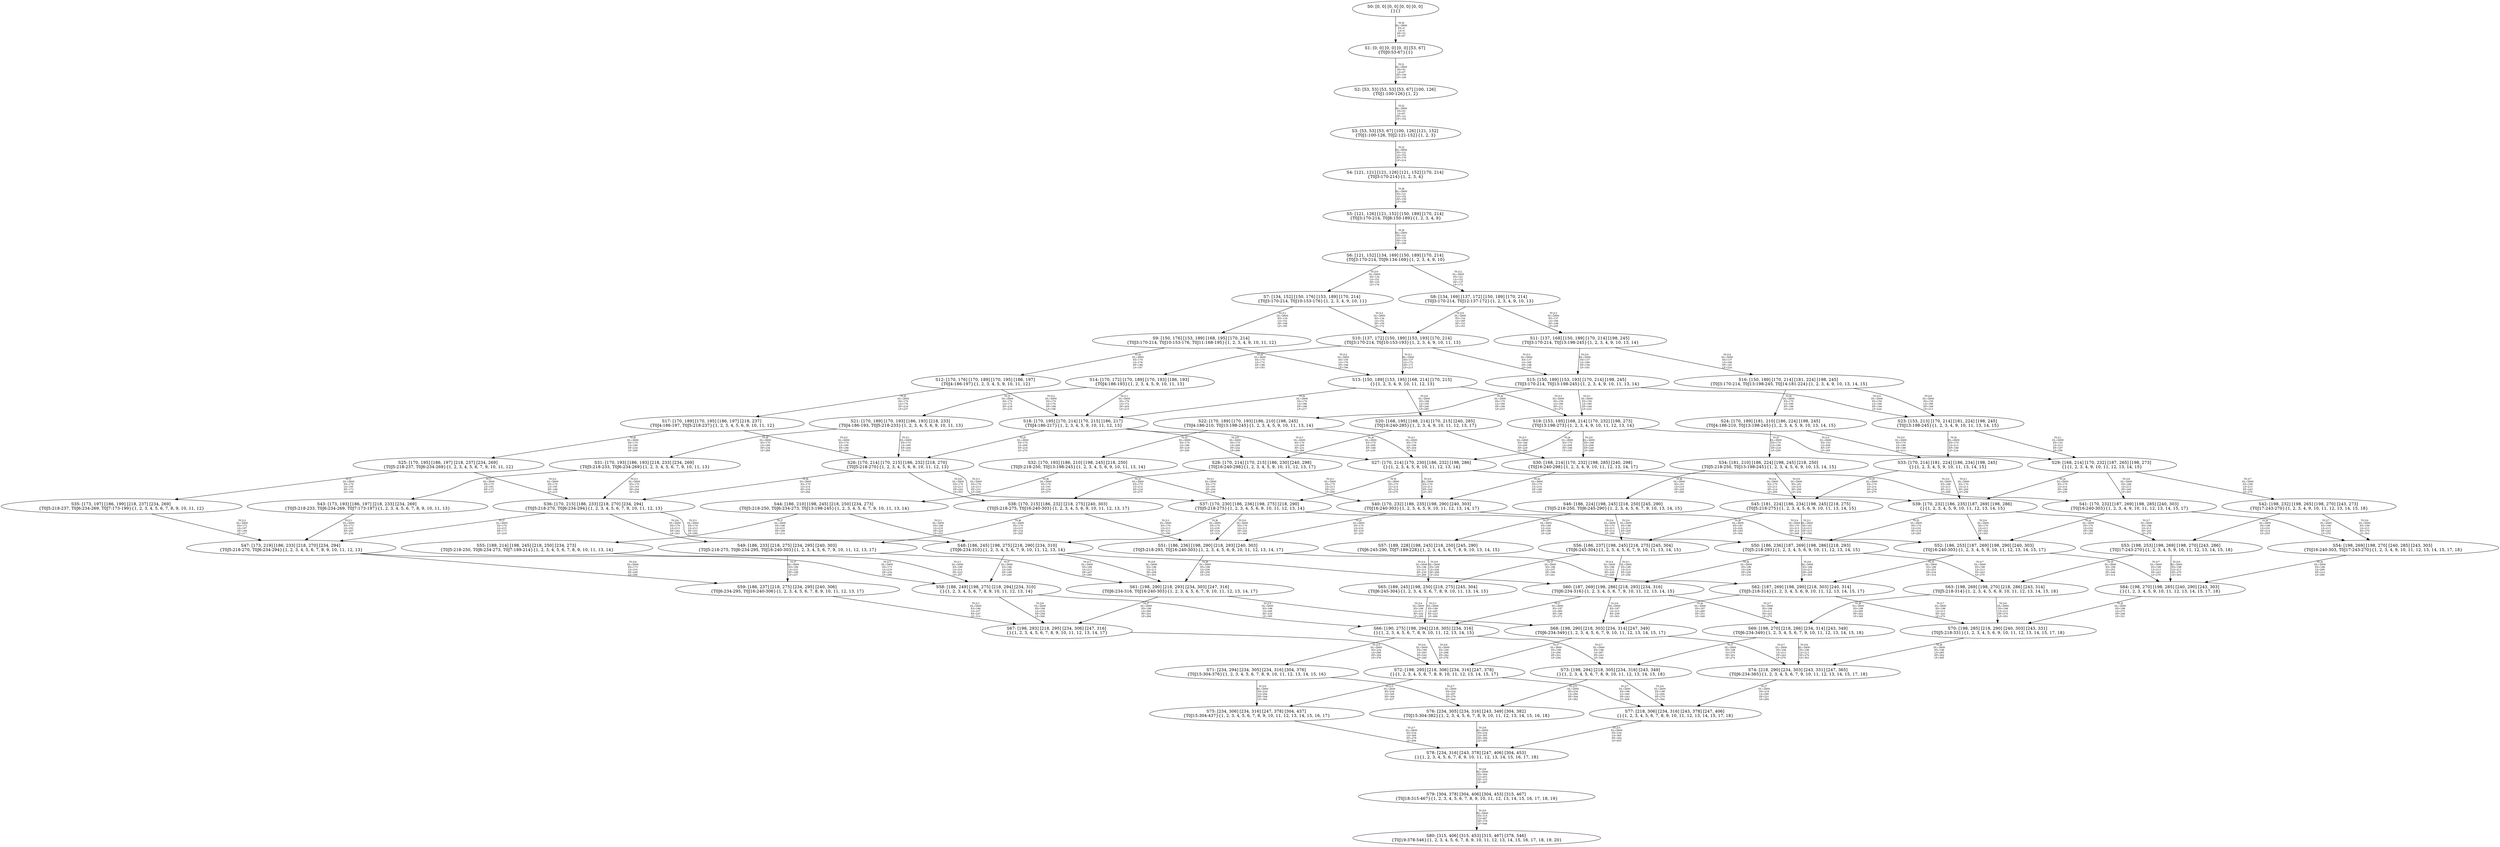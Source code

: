 digraph {
	S0[label="S0: [0, 0] [0, 0] [0, 0] [0, 0] \n{}{}"];
	S1[label="S1: [0, 0] [0, 0] [0, 0] [53, 67] \n{T0J0:53-67}{1}"];
	S2[label="S2: [53, 53] [53, 53] [53, 67] [100, 126] \n{T0J1:100-126}{1, 2}"];
	S3[label="S3: [53, 53] [53, 67] [100, 126] [121, 152] \n{T0J1:100-126, T0J2:121-152}{1, 2, 3}"];
	S4[label="S4: [121, 121] [121, 126] [121, 152] [170, 214] \n{T0J3:170-214}{1, 2, 3, 4}"];
	S5[label="S5: [121, 126] [121, 152] [150, 189] [170, 214] \n{T0J3:170-214, T0J8:150-189}{1, 2, 3, 4, 9}"];
	S6[label="S6: [121, 152] [134, 169] [150, 189] [170, 214] \n{T0J3:170-214, T0J9:134-169}{1, 2, 3, 4, 9, 10}"];
	S7[label="S7: [134, 152] [150, 176] [153, 189] [170, 214] \n{T0J3:170-214, T0J10:153-176}{1, 2, 3, 4, 9, 10, 11}"];
	S8[label="S8: [134, 169] [137, 172] [150, 189] [170, 214] \n{T0J3:170-214, T0J12:137-172}{1, 2, 3, 4, 9, 10, 13}"];
	S9[label="S9: [150, 176] [153, 189] [168, 195] [170, 214] \n{T0J3:170-214, T0J10:153-176, T0J11:168-195}{1, 2, 3, 4, 9, 10, 11, 12}"];
	S10[label="S10: [137, 172] [150, 189] [153, 193] [170, 214] \n{T0J3:170-214, T0J10:153-193}{1, 2, 3, 4, 9, 10, 11, 13}"];
	S11[label="S11: [137, 168] [150, 189] [170, 214] [198, 245] \n{T0J3:170-214, T0J13:198-245}{1, 2, 3, 4, 9, 10, 13, 14}"];
	S12[label="S12: [170, 176] [170, 189] [170, 195] [186, 197] \n{T0J4:186-197}{1, 2, 3, 4, 5, 9, 10, 11, 12}"];
	S13[label="S13: [150, 189] [153, 195] [168, 214] [170, 215] \n{}{1, 2, 3, 4, 9, 10, 11, 12, 13}"];
	S14[label="S14: [170, 172] [170, 189] [170, 193] [186, 193] \n{T0J4:186-193}{1, 2, 3, 4, 5, 9, 10, 11, 13}"];
	S15[label="S15: [150, 189] [153, 193] [170, 214] [198, 245] \n{T0J3:170-214, T0J13:198-245}{1, 2, 3, 4, 9, 10, 11, 13, 14}"];
	S16[label="S16: [150, 189] [170, 214] [181, 224] [198, 245] \n{T0J3:170-214, T0J13:198-245, T0J14:181-224}{1, 2, 3, 4, 9, 10, 13, 14, 15}"];
	S17[label="S17: [170, 189] [170, 195] [186, 197] [218, 237] \n{T0J4:186-197, T0J5:218-237}{1, 2, 3, 4, 5, 6, 9, 10, 11, 12}"];
	S18[label="S18: [170, 195] [170, 214] [170, 215] [186, 217] \n{T0J4:186-217}{1, 2, 3, 4, 5, 9, 10, 11, 12, 13}"];
	S19[label="S19: [153, 195] [168, 214] [170, 232] [198, 273] \n{T0J13:198-273}{1, 2, 3, 4, 9, 10, 11, 12, 13, 14}"];
	S20[label="S20: [168, 195] [168, 214] [170, 215] [240, 285] \n{T0J16:240-285}{1, 2, 3, 4, 9, 10, 11, 12, 13, 17}"];
	S21[label="S21: [170, 189] [170, 193] [186, 193] [218, 233] \n{T0J4:186-193, T0J5:218-233}{1, 2, 3, 4, 5, 6, 9, 10, 11, 13}"];
	S22[label="S22: [170, 189] [170, 193] [186, 210] [198, 245] \n{T0J4:186-210, T0J13:198-245}{1, 2, 3, 4, 5, 9, 10, 11, 13, 14}"];
	S23[label="S23: [153, 213] [170, 214] [181, 224] [198, 245] \n{T0J13:198-245}{1, 2, 3, 4, 9, 10, 11, 13, 14, 15}"];
	S24[label="S24: [170, 189] [181, 210] [186, 224] [198, 245] \n{T0J4:186-210, T0J13:198-245}{1, 2, 3, 4, 5, 9, 10, 13, 14, 15}"];
	S25[label="S25: [170, 195] [186, 197] [218, 237] [234, 269] \n{T0J5:218-237, T0J6:234-269}{1, 2, 3, 4, 5, 6, 7, 9, 10, 11, 12}"];
	S26[label="S26: [170, 214] [170, 215] [186, 232] [218, 270] \n{T0J5:218-270}{1, 2, 3, 4, 5, 6, 9, 10, 11, 12, 13}"];
	S27[label="S27: [170, 214] [170, 230] [186, 232] [198, 286] \n{}{1, 2, 3, 4, 5, 9, 10, 11, 12, 13, 14}"];
	S28[label="S28: [170, 214] [170, 215] [186, 230] [240, 298] \n{T0J16:240-298}{1, 2, 3, 4, 5, 9, 10, 11, 12, 13, 17}"];
	S29[label="S29: [168, 214] [170, 232] [187, 265] [198, 273] \n{}{1, 2, 3, 4, 9, 10, 11, 12, 13, 14, 15}"];
	S30[label="S30: [168, 214] [170, 232] [198, 285] [240, 298] \n{T0J16:240-298}{1, 2, 3, 4, 9, 10, 11, 12, 13, 14, 17}"];
	S31[label="S31: [170, 193] [186, 193] [218, 233] [234, 269] \n{T0J5:218-233, T0J6:234-269}{1, 2, 3, 4, 5, 6, 7, 9, 10, 11, 13}"];
	S32[label="S32: [170, 193] [186, 210] [198, 245] [218, 250] \n{T0J5:218-250, T0J13:198-245}{1, 2, 3, 4, 5, 6, 9, 10, 11, 13, 14}"];
	S33[label="S33: [170, 214] [181, 224] [186, 234] [198, 245] \n{}{1, 2, 3, 4, 5, 9, 10, 11, 13, 14, 15}"];
	S34[label="S34: [181, 210] [186, 224] [198, 245] [218, 250] \n{T0J5:218-250, T0J13:198-245}{1, 2, 3, 4, 5, 6, 9, 10, 13, 14, 15}"];
	S35[label="S35: [173, 197] [186, 199] [218, 237] [234, 269] \n{T0J5:218-237, T0J6:234-269, T0J7:173-199}{1, 2, 3, 4, 5, 6, 7, 8, 9, 10, 11, 12}"];
	S36[label="S36: [170, 215] [186, 233] [218, 270] [234, 294] \n{T0J5:218-270, T0J6:234-294}{1, 2, 3, 4, 5, 6, 7, 9, 10, 11, 12, 13}"];
	S37[label="S37: [170, 230] [186, 236] [198, 275] [218, 290] \n{T0J5:218-275}{1, 2, 3, 4, 5, 6, 9, 10, 11, 12, 13, 14}"];
	S38[label="S38: [170, 215] [186, 232] [218, 275] [240, 303] \n{T0J5:218-275, T0J16:240-303}{1, 2, 3, 4, 5, 6, 9, 10, 11, 12, 13, 17}"];
	S39[label="S39: [170, 232] [186, 235] [187, 269] [198, 286] \n{}{1, 2, 3, 4, 5, 9, 10, 11, 12, 13, 14, 15}"];
	S40[label="S40: [170, 232] [186, 235] [198, 290] [240, 303] \n{T0J16:240-303}{1, 2, 3, 4, 5, 9, 10, 11, 12, 13, 14, 17}"];
	S41[label="S41: [170, 232] [187, 269] [198, 285] [240, 303] \n{T0J16:240-303}{1, 2, 3, 4, 9, 10, 11, 12, 13, 14, 15, 17}"];
	S42[label="S42: [198, 232] [198, 265] [198, 270] [243, 273] \n{T0J17:243-270}{1, 2, 3, 4, 9, 10, 11, 12, 13, 14, 15, 18}"];
	S43[label="S43: [173, 193] [186, 197] [218, 233] [234, 269] \n{T0J5:218-233, T0J6:234-269, T0J7:173-197}{1, 2, 3, 4, 5, 6, 7, 8, 9, 10, 11, 13}"];
	S44[label="S44: [186, 210] [198, 245] [218, 250] [234, 273] \n{T0J5:218-250, T0J6:234-273, T0J13:198-245}{1, 2, 3, 4, 5, 6, 7, 9, 10, 11, 13, 14}"];
	S45[label="S45: [181, 224] [186, 234] [198, 245] [218, 275] \n{T0J5:218-275}{1, 2, 3, 4, 5, 6, 9, 10, 11, 13, 14, 15}"];
	S46[label="S46: [186, 224] [198, 245] [218, 250] [245, 290] \n{T0J5:218-250, T0J6:245-290}{1, 2, 3, 4, 5, 6, 7, 9, 10, 13, 14, 15}"];
	S47[label="S47: [173, 219] [186, 233] [218, 270] [234, 294] \n{T0J5:218-270, T0J6:234-294}{1, 2, 3, 4, 5, 6, 7, 8, 9, 10, 11, 12, 13}"];
	S48[label="S48: [186, 245] [198, 275] [218, 290] [234, 310] \n{T0J6:234-310}{1, 2, 3, 4, 5, 6, 7, 9, 10, 11, 12, 13, 14}"];
	S49[label="S49: [186, 233] [218, 275] [234, 295] [240, 303] \n{T0J5:218-275, T0J6:234-295, T0J16:240-303}{1, 2, 3, 4, 5, 6, 7, 9, 10, 11, 12, 13, 17}"];
	S50[label="S50: [186, 236] [187, 269] [198, 286] [218, 293] \n{T0J5:218-293}{1, 2, 3, 4, 5, 6, 9, 10, 11, 12, 13, 14, 15}"];
	S51[label="S51: [186, 236] [198, 290] [218, 293] [240, 303] \n{T0J5:218-293, T0J16:240-303}{1, 2, 3, 4, 5, 6, 9, 10, 11, 12, 13, 14, 17}"];
	S52[label="S52: [186, 253] [187, 269] [198, 290] [240, 303] \n{T0J16:240-303}{1, 2, 3, 4, 5, 9, 10, 11, 12, 13, 14, 15, 17}"];
	S53[label="S53: [198, 253] [198, 269] [198, 270] [243, 286] \n{T0J17:243-270}{1, 2, 3, 4, 5, 9, 10, 11, 12, 13, 14, 15, 18}"];
	S54[label="S54: [198, 269] [198, 270] [240, 285] [243, 303] \n{T0J16:240-303, T0J17:243-270}{1, 2, 3, 4, 9, 10, 11, 12, 13, 14, 15, 17, 18}"];
	S55[label="S55: [189, 214] [198, 245] [218, 250] [234, 273] \n{T0J5:218-250, T0J6:234-273, T0J7:189-214}{1, 2, 3, 4, 5, 6, 7, 8, 9, 10, 11, 13, 14}"];
	S56[label="S56: [186, 237] [198, 245] [218, 275] [245, 304] \n{T0J6:245-304}{1, 2, 3, 4, 5, 6, 7, 9, 10, 11, 13, 14, 15}"];
	S57[label="S57: [189, 228] [198, 245] [218, 250] [245, 290] \n{T0J6:245-290, T0J7:189-228}{1, 2, 3, 4, 5, 6, 7, 8, 9, 10, 13, 14, 15}"];
	S58[label="S58: [186, 249] [198, 275] [218, 294] [234, 310] \n{}{1, 2, 3, 4, 5, 6, 7, 8, 9, 10, 11, 12, 13, 14}"];
	S59[label="S59: [186, 237] [218, 275] [234, 295] [240, 306] \n{T0J6:234-295, T0J16:240-306}{1, 2, 3, 4, 5, 6, 7, 8, 9, 10, 11, 12, 13, 17}"];
	S60[label="S60: [187, 269] [198, 286] [218, 293] [234, 316] \n{T0J6:234-316}{1, 2, 3, 4, 5, 6, 7, 9, 10, 11, 12, 13, 14, 15}"];
	S61[label="S61: [198, 290] [218, 293] [234, 303] [247, 316] \n{T0J6:234-316, T0J16:240-303}{1, 2, 3, 4, 5, 6, 7, 9, 10, 11, 12, 13, 14, 17}"];
	S62[label="S62: [187, 269] [198, 290] [218, 303] [240, 314] \n{T0J5:218-314}{1, 2, 3, 4, 5, 6, 9, 10, 11, 12, 13, 14, 15, 17}"];
	S63[label="S63: [198, 269] [198, 270] [218, 286] [243, 314] \n{T0J5:218-314}{1, 2, 3, 4, 5, 6, 9, 10, 11, 12, 13, 14, 15, 18}"];
	S64[label="S64: [198, 270] [198, 285] [240, 290] [243, 303] \n{}{1, 2, 3, 4, 5, 9, 10, 11, 12, 13, 14, 15, 17, 18}"];
	S65[label="S65: [189, 245] [198, 250] [218, 275] [245, 304] \n{T0J6:245-304}{1, 2, 3, 4, 5, 6, 7, 8, 9, 10, 11, 13, 14, 15}"];
	S66[label="S66: [190, 275] [198, 294] [218, 305] [234, 316] \n{}{1, 2, 3, 4, 5, 6, 7, 8, 9, 10, 11, 12, 13, 14, 15}"];
	S67[label="S67: [198, 293] [218, 295] [234, 306] [247, 316] \n{}{1, 2, 3, 4, 5, 6, 7, 8, 9, 10, 11, 12, 13, 14, 17}"];
	S68[label="S68: [198, 290] [218, 303] [234, 314] [247, 349] \n{T0J6:234-349}{1, 2, 3, 4, 5, 6, 7, 9, 10, 11, 12, 13, 14, 15, 17}"];
	S69[label="S69: [198, 270] [218, 286] [234, 314] [243, 349] \n{T0J6:234-349}{1, 2, 3, 4, 5, 6, 7, 9, 10, 11, 12, 13, 14, 15, 18}"];
	S70[label="S70: [198, 285] [218, 290] [240, 303] [243, 331] \n{T0J5:218-331}{1, 2, 3, 4, 5, 6, 9, 10, 11, 12, 13, 14, 15, 17, 18}"];
	S71[label="S71: [234, 294] [234, 305] [234, 316] [304, 376] \n{T0J15:304-376}{1, 2, 3, 4, 5, 6, 7, 8, 9, 10, 11, 12, 13, 14, 15, 16}"];
	S72[label="S72: [198, 295] [218, 306] [234, 316] [247, 378] \n{}{1, 2, 3, 4, 5, 6, 7, 8, 9, 10, 11, 12, 13, 14, 15, 17}"];
	S73[label="S73: [198, 294] [218, 305] [234, 316] [243, 349] \n{}{1, 2, 3, 4, 5, 6, 7, 8, 9, 10, 11, 12, 13, 14, 15, 18}"];
	S74[label="S74: [218, 290] [234, 303] [243, 331] [247, 365] \n{T0J6:234-365}{1, 2, 3, 4, 5, 6, 7, 9, 10, 11, 12, 13, 14, 15, 17, 18}"];
	S75[label="S75: [234, 306] [234, 316] [247, 378] [304, 437] \n{T0J15:304-437}{1, 2, 3, 4, 5, 6, 7, 8, 9, 10, 11, 12, 13, 14, 15, 16, 17}"];
	S76[label="S76: [234, 305] [234, 316] [243, 349] [304, 382] \n{T0J15:304-382}{1, 2, 3, 4, 5, 6, 7, 8, 9, 10, 11, 12, 13, 14, 15, 16, 18}"];
	S77[label="S77: [218, 306] [234, 316] [243, 378] [247, 406] \n{}{1, 2, 3, 4, 5, 6, 7, 8, 9, 10, 11, 12, 13, 14, 15, 17, 18}"];
	S78[label="S78: [234, 316] [243, 378] [247, 406] [304, 453] \n{}{1, 2, 3, 4, 5, 6, 7, 8, 9, 10, 11, 12, 13, 14, 15, 16, 17, 18}"];
	S79[label="S79: [304, 378] [304, 406] [304, 453] [315, 467] \n{T0J18:315-467}{1, 2, 3, 4, 5, 6, 7, 8, 9, 10, 11, 12, 13, 14, 15, 16, 17, 18, 19}"];
	S80[label="S80: [315, 406] [315, 453] [315, 467] [378, 546] \n{T0J19:378-546}{1, 2, 3, 4, 5, 6, 7, 8, 9, 10, 11, 12, 13, 14, 15, 16, 17, 18, 19, 20}"];
	S0 -> S1[label="T0 J0\nDL=2600\nES=0\nLS=0\nEF=53\nLF=67",fontsize=8];
	S1 -> S2[label="T0 J1\nDL=2600\nES=53\nLS=67\nEF=100\nLF=126",fontsize=8];
	S2 -> S3[label="T0 J2\nDL=2600\nES=53\nLS=67\nEF=121\nLF=152",fontsize=8];
	S3 -> S4[label="T0 J3\nDL=2600\nES=121\nLS=152\nEF=170\nLF=214",fontsize=8];
	S4 -> S5[label="T0 J8\nDL=2600\nES=121\nLS=152\nEF=150\nLF=189",fontsize=8];
	S5 -> S6[label="T0 J9\nDL=2600\nES=121\nLS=152\nEF=134\nLF=169",fontsize=8];
	S6 -> S7[label="T0 J10\nDL=2600\nES=134\nLS=152\nEF=153\nLF=176",fontsize=8];
	S6 -> S8[label="T0 J12\nDL=2600\nES=121\nLS=152\nEF=137\nLF=172",fontsize=8];
	S7 -> S9[label="T0 J11\nDL=2600\nES=134\nLS=152\nEF=168\nLF=195",fontsize=8];
	S7 -> S10[label="T0 J12\nDL=2600\nES=134\nLS=152\nEF=150\nLF=172",fontsize=8];
	S8 -> S10[label="T0 J10\nDL=2600\nES=134\nLS=169\nEF=153\nLF=193",fontsize=8];
	S8 -> S11[label="T0 J13\nDL=2600\nES=137\nLS=168\nEF=198\nLF=245",fontsize=8];
	S9 -> S12[label="T0 J4\nDL=2600\nES=170\nLS=176\nEF=186\nLF=197",fontsize=8];
	S9 -> S13[label="T0 J12\nDL=2600\nES=150\nLS=176\nEF=166\nLF=196",fontsize=8];
	S10 -> S14[label="T0 J4\nDL=2600\nES=170\nLS=172\nEF=186\nLF=193",fontsize=8];
	S10 -> S13[label="T0 J11\nDL=2600\nES=137\nLS=172\nEF=171\nLF=215",fontsize=8];
	S10 -> S15[label="T0 J13\nDL=2600\nES=137\nLS=168\nEF=198\nLF=245",fontsize=8];
	S11 -> S15[label="T0 J10\nDL=2600\nES=137\nLS=169\nEF=156\nLF=193",fontsize=8];
	S11 -> S16[label="T0 J14\nDL=2600\nES=137\nLS=168\nEF=181\nLF=224",fontsize=8];
	S12 -> S17[label="T0 J5\nDL=2600\nES=170\nLS=176\nEF=218\nLF=237",fontsize=8];
	S12 -> S18[label="T0 J12\nDL=2600\nES=170\nLS=176\nEF=186\nLF=196",fontsize=8];
	S13 -> S18[label="T0 J4\nDL=2600\nES=170\nLS=196\nEF=186\nLF=217",fontsize=8];
	S13 -> S19[label="T0 J13\nDL=2600\nES=150\nLS=196\nEF=211\nLF=273",fontsize=8];
	S13 -> S20[label="T0 J16\nDL=2600\nES=168\nLS=195\nEF=240\nLF=285",fontsize=8];
	S14 -> S21[label="T0 J5\nDL=2600\nES=170\nLS=172\nEF=218\nLF=233",fontsize=8];
	S14 -> S18[label="T0 J11\nDL=2600\nES=170\nLS=172\nEF=204\nLF=215",fontsize=8];
	S15 -> S22[label="T0 J4\nDL=2600\nES=170\nLS=189\nEF=186\nLF=210",fontsize=8];
	S15 -> S19[label="T0 J11\nDL=2600\nES=150\nLS=189\nEF=184\nLF=232",fontsize=8];
	S15 -> S23[label="T0 J14\nDL=2600\nES=150\nLS=168\nEF=194\nLF=224",fontsize=8];
	S16 -> S24[label="T0 J4\nDL=2600\nES=170\nLS=189\nEF=186\nLF=210",fontsize=8];
	S16 -> S23[label="T0 J10\nDL=2600\nES=150\nLS=189\nEF=169\nLF=213",fontsize=8];
	S17 -> S25[label="T0 J6\nDL=2600\nES=170\nLS=189\nEF=234\nLF=269",fontsize=8];
	S17 -> S26[label="T0 J12\nDL=2600\nES=170\nLS=189\nEF=186\nLF=209",fontsize=8];
	S18 -> S26[label="T0 J5\nDL=2600\nES=170\nLS=209\nEF=218\nLF=270",fontsize=8];
	S18 -> S27[label="T0 J13\nDL=2600\nES=170\nLS=209\nEF=231\nLF=286",fontsize=8];
	S18 -> S28[label="T0 J16\nDL=2600\nES=170\nLS=208\nEF=242\nLF=298",fontsize=8];
	S19 -> S27[label="T0 J4\nDL=2600\nES=170\nLS=209\nEF=186\nLF=230",fontsize=8];
	S19 -> S29[label="T0 J14\nDL=2600\nES=153\nLS=209\nEF=197\nLF=265",fontsize=8];
	S19 -> S30[label="T0 J16\nDL=2600\nES=168\nLS=208\nEF=240\nLF=298",fontsize=8];
	S20 -> S28[label="T0 J4\nDL=2600\nES=170\nLS=209\nEF=186\nLF=230",fontsize=8];
	S20 -> S30[label="T0 J13\nDL=2600\nES=168\nLS=209\nEF=229\nLF=286",fontsize=8];
	S21 -> S31[label="T0 J6\nDL=2600\nES=170\nLS=189\nEF=234\nLF=269",fontsize=8];
	S21 -> S26[label="T0 J11\nDL=2600\nES=170\nLS=189\nEF=204\nLF=232",fontsize=8];
	S22 -> S32[label="T0 J5\nDL=2600\nES=170\nLS=189\nEF=218\nLF=250",fontsize=8];
	S22 -> S27[label="T0 J11\nDL=2600\nES=170\nLS=189\nEF=204\nLF=232",fontsize=8];
	S23 -> S33[label="T0 J4\nDL=2600\nES=170\nLS=213\nEF=186\nLF=234",fontsize=8];
	S23 -> S29[label="T0 J11\nDL=2600\nES=153\nLS=213\nEF=187\nLF=256",fontsize=8];
	S24 -> S34[label="T0 J5\nDL=2600\nES=170\nLS=189\nEF=218\nLF=250",fontsize=8];
	S24 -> S33[label="T0 J10\nDL=2600\nES=170\nLS=189\nEF=189\nLF=213",fontsize=8];
	S25 -> S35[label="T0 J7\nDL=2600\nES=170\nLS=195\nEF=173\nLF=199",fontsize=8];
	S25 -> S36[label="T0 J12\nDL=2600\nES=170\nLS=195\nEF=186\nLF=215",fontsize=8];
	S26 -> S36[label="T0 J6\nDL=2600\nES=170\nLS=214\nEF=234\nLF=294",fontsize=8];
	S26 -> S37[label="T0 J13\nDL=2600\nES=170\nLS=213\nEF=231\nLF=290",fontsize=8];
	S26 -> S38[label="T0 J16\nDL=2600\nES=170\nLS=213\nEF=242\nLF=303",fontsize=8];
	S27 -> S37[label="T0 J5\nDL=2600\nES=170\nLS=214\nEF=218\nLF=275",fontsize=8];
	S27 -> S39[label="T0 J14\nDL=2600\nES=170\nLS=213\nEF=214\nLF=269",fontsize=8];
	S27 -> S40[label="T0 J16\nDL=2600\nES=170\nLS=213\nEF=242\nLF=303",fontsize=8];
	S28 -> S38[label="T0 J5\nDL=2600\nES=170\nLS=214\nEF=218\nLF=275",fontsize=8];
	S28 -> S40[label="T0 J13\nDL=2600\nES=170\nLS=213\nEF=231\nLF=290",fontsize=8];
	S29 -> S39[label="T0 J4\nDL=2600\nES=170\nLS=214\nEF=186\nLF=235",fontsize=8];
	S29 -> S41[label="T0 J16\nDL=2600\nES=168\nLS=213\nEF=240\nLF=303",fontsize=8];
	S29 -> S42[label="T0 J17\nDL=2600\nES=198\nLS=213\nEF=243\nLF=270",fontsize=8];
	S30 -> S40[label="T0 J4\nDL=2600\nES=170\nLS=214\nEF=186\nLF=235",fontsize=8];
	S30 -> S41[label="T0 J14\nDL=2600\nES=168\nLS=213\nEF=212\nLF=269",fontsize=8];
	S31 -> S43[label="T0 J7\nDL=2600\nES=170\nLS=193\nEF=173\nLF=197",fontsize=8];
	S31 -> S36[label="T0 J11\nDL=2600\nES=170\nLS=193\nEF=204\nLF=236",fontsize=8];
	S32 -> S44[label="T0 J6\nDL=2600\nES=170\nLS=193\nEF=234\nLF=273",fontsize=8];
	S32 -> S37[label="T0 J11\nDL=2600\nES=170\nLS=193\nEF=204\nLF=236",fontsize=8];
	S33 -> S45[label="T0 J5\nDL=2600\nES=170\nLS=214\nEF=218\nLF=275",fontsize=8];
	S33 -> S39[label="T0 J11\nDL=2600\nES=170\nLS=213\nEF=204\nLF=256",fontsize=8];
	S34 -> S46[label="T0 J6\nDL=2600\nES=181\nLS=210\nEF=245\nLF=290",fontsize=8];
	S34 -> S45[label="T0 J10\nDL=2600\nES=181\nLS=210\nEF=200\nLF=234",fontsize=8];
	S35 -> S47[label="T0 J12\nDL=2600\nES=173\nLS=197\nEF=189\nLF=217",fontsize=8];
	S36 -> S47[label="T0 J7\nDL=2600\nES=170\nLS=215\nEF=173\nLF=219",fontsize=8];
	S36 -> S48[label="T0 J13\nDL=2600\nES=170\nLS=213\nEF=231\nLF=290",fontsize=8];
	S36 -> S49[label="T0 J16\nDL=2600\nES=170\nLS=213\nEF=242\nLF=303",fontsize=8];
	S37 -> S48[label="T0 J6\nDL=2600\nES=170\nLS=230\nEF=234\nLF=310",fontsize=8];
	S37 -> S50[label="T0 J14\nDL=2600\nES=170\nLS=213\nEF=214\nLF=269",fontsize=8];
	S37 -> S51[label="T0 J16\nDL=2600\nES=170\nLS=213\nEF=242\nLF=303",fontsize=8];
	S38 -> S49[label="T0 J6\nDL=2600\nES=170\nLS=215\nEF=234\nLF=295",fontsize=8];
	S38 -> S51[label="T0 J13\nDL=2600\nES=170\nLS=213\nEF=231\nLF=290",fontsize=8];
	S39 -> S50[label="T0 J5\nDL=2600\nES=170\nLS=232\nEF=218\nLF=293",fontsize=8];
	S39 -> S52[label="T0 J16\nDL=2600\nES=170\nLS=213\nEF=242\nLF=303",fontsize=8];
	S39 -> S53[label="T0 J17\nDL=2600\nES=198\nLS=213\nEF=243\nLF=270",fontsize=8];
	S40 -> S51[label="T0 J5\nDL=2600\nES=170\nLS=232\nEF=218\nLF=293",fontsize=8];
	S40 -> S52[label="T0 J14\nDL=2600\nES=170\nLS=213\nEF=214\nLF=269",fontsize=8];
	S41 -> S52[label="T0 J4\nDL=2600\nES=170\nLS=232\nEF=186\nLF=253",fontsize=8];
	S41 -> S54[label="T0 J17\nDL=2600\nES=198\nLS=213\nEF=243\nLF=270",fontsize=8];
	S42 -> S53[label="T0 J4\nDL=2600\nES=198\nLS=232\nEF=214\nLF=253",fontsize=8];
	S42 -> S54[label="T0 J16\nDL=2600\nES=198\nLS=213\nEF=270\nLF=303",fontsize=8];
	S43 -> S47[label="T0 J11\nDL=2600\nES=173\nLS=193\nEF=207\nLF=236",fontsize=8];
	S44 -> S55[label="T0 J7\nDL=2600\nES=186\nLS=210\nEF=189\nLF=214",fontsize=8];
	S44 -> S48[label="T0 J11\nDL=2600\nES=186\nLS=210\nEF=220\nLF=253",fontsize=8];
	S45 -> S56[label="T0 J6\nDL=2600\nES=181\nLS=224\nEF=245\nLF=304",fontsize=8];
	S45 -> S50[label="T0 J11\nDL=2600\nES=181\nLS=213\nEF=215\nLF=256",fontsize=8];
	S46 -> S57[label="T0 J7\nDL=2600\nES=186\nLS=224\nEF=189\nLF=228",fontsize=8];
	S46 -> S56[label="T0 J10\nDL=2600\nES=186\nLS=213\nEF=205\nLF=237",fontsize=8];
	S47 -> S58[label="T0 J13\nDL=2600\nES=173\nLS=219\nEF=234\nLF=296",fontsize=8];
	S47 -> S59[label="T0 J16\nDL=2600\nES=173\nLS=216\nEF=245\nLF=306",fontsize=8];
	S48 -> S58[label="T0 J7\nDL=2600\nES=186\nLS=245\nEF=189\nLF=249",fontsize=8];
	S48 -> S60[label="T0 J14\nDL=2600\nES=186\nLS=213\nEF=230\nLF=269",fontsize=8];
	S48 -> S61[label="T0 J16\nDL=2600\nES=186\nLS=213\nEF=258\nLF=303",fontsize=8];
	S49 -> S59[label="T0 J7\nDL=2600\nES=186\nLS=233\nEF=189\nLF=237",fontsize=8];
	S49 -> S61[label="T0 J13\nDL=2600\nES=186\nLS=213\nEF=247\nLF=290",fontsize=8];
	S50 -> S60[label="T0 J6\nDL=2600\nES=186\nLS=236\nEF=250\nLF=316",fontsize=8];
	S50 -> S62[label="T0 J16\nDL=2600\nES=186\nLS=213\nEF=258\nLF=303",fontsize=8];
	S50 -> S63[label="T0 J17\nDL=2600\nES=198\nLS=213\nEF=243\nLF=270",fontsize=8];
	S51 -> S61[label="T0 J6\nDL=2600\nES=186\nLS=236\nEF=250\nLF=316",fontsize=8];
	S51 -> S62[label="T0 J14\nDL=2600\nES=186\nLS=213\nEF=230\nLF=269",fontsize=8];
	S52 -> S62[label="T0 J5\nDL=2600\nES=186\nLS=253\nEF=234\nLF=314",fontsize=8];
	S52 -> S64[label="T0 J17\nDL=2600\nES=198\nLS=213\nEF=243\nLF=270",fontsize=8];
	S53 -> S63[label="T0 J5\nDL=2600\nES=198\nLS=253\nEF=246\nLF=314",fontsize=8];
	S53 -> S64[label="T0 J16\nDL=2600\nES=198\nLS=213\nEF=270\nLF=303",fontsize=8];
	S54 -> S64[label="T0 J4\nDL=2600\nES=198\nLS=269\nEF=214\nLF=290",fontsize=8];
	S55 -> S58[label="T0 J11\nDL=2600\nES=189\nLS=214\nEF=223\nLF=257",fontsize=8];
	S56 -> S65[label="T0 J7\nDL=2600\nES=186\nLS=237\nEF=189\nLF=241",fontsize=8];
	S56 -> S60[label="T0 J11\nDL=2600\nES=186\nLS=213\nEF=220\nLF=256",fontsize=8];
	S57 -> S65[label="T0 J10\nDL=2600\nES=189\nLS=228\nEF=208\nLF=252",fontsize=8];
	S58 -> S66[label="T0 J14\nDL=2600\nES=186\nLS=249\nEF=230\nLF=305",fontsize=8];
	S58 -> S67[label="T0 J16\nDL=2600\nES=186\nLS=216\nEF=258\nLF=306",fontsize=8];
	S59 -> S67[label="T0 J13\nDL=2600\nES=186\nLS=237\nEF=247\nLF=314",fontsize=8];
	S60 -> S66[label="T0 J7\nDL=2600\nES=187\nLS=269\nEF=190\nLF=273",fontsize=8];
	S60 -> S68[label="T0 J16\nDL=2600\nES=187\nLS=213\nEF=259\nLF=303",fontsize=8];
	S60 -> S69[label="T0 J17\nDL=2600\nES=198\nLS=213\nEF=243\nLF=270",fontsize=8];
	S61 -> S67[label="T0 J7\nDL=2600\nES=198\nLS=290\nEF=201\nLF=294",fontsize=8];
	S61 -> S68[label="T0 J14\nDL=2600\nES=198\nLS=213\nEF=242\nLF=269",fontsize=8];
	S62 -> S68[label="T0 J6\nDL=2600\nES=187\nLS=269\nEF=251\nLF=349",fontsize=8];
	S62 -> S70[label="T0 J17\nDL=2600\nES=198\nLS=213\nEF=243\nLF=270",fontsize=8];
	S63 -> S69[label="T0 J6\nDL=2600\nES=198\nLS=269\nEF=262\nLF=349",fontsize=8];
	S63 -> S70[label="T0 J16\nDL=2600\nES=198\nLS=213\nEF=270\nLF=303",fontsize=8];
	S64 -> S70[label="T0 J5\nDL=2600\nES=198\nLS=270\nEF=246\nLF=331",fontsize=8];
	S65 -> S66[label="T0 J11\nDL=2600\nES=189\nLS=245\nEF=223\nLF=288",fontsize=8];
	S66 -> S71[label="T0 J15\nDL=2600\nES=234\nLS=288\nEF=304\nLF=376",fontsize=8];
	S66 -> S72[label="T0 J16\nDL=2600\nES=190\nLS=288\nEF=262\nLF=378",fontsize=8];
	S66 -> S73[label="T0 J17\nDL=2600\nES=198\nLS=287\nEF=243\nLF=344",fontsize=8];
	S67 -> S72[label="T0 J14\nDL=2600\nES=198\nLS=293\nEF=242\nLF=349",fontsize=8];
	S68 -> S72[label="T0 J7\nDL=2600\nES=198\nLS=290\nEF=201\nLF=294",fontsize=8];
	S68 -> S74[label="T0 J17\nDL=2600\nES=198\nLS=213\nEF=243\nLF=270",fontsize=8];
	S69 -> S73[label="T0 J7\nDL=2600\nES=198\nLS=270\nEF=201\nLF=274",fontsize=8];
	S69 -> S74[label="T0 J16\nDL=2600\nES=198\nLS=213\nEF=270\nLF=303",fontsize=8];
	S70 -> S74[label="T0 J6\nDL=2600\nES=198\nLS=285\nEF=262\nLF=365",fontsize=8];
	S71 -> S75[label="T0 J16\nDL=2600\nES=234\nLS=294\nEF=306\nLF=384",fontsize=8];
	S71 -> S76[label="T0 J17\nDL=2600\nES=234\nLS=287\nEF=279\nLF=344",fontsize=8];
	S72 -> S75[label="T0 J15\nDL=2600\nES=234\nLS=349\nEF=304\nLF=437",fontsize=8];
	S72 -> S77[label="T0 J17\nDL=2600\nES=198\nLS=349\nEF=243\nLF=406",fontsize=8];
	S73 -> S76[label="T0 J15\nDL=2600\nES=234\nLS=294\nEF=304\nLF=382",fontsize=8];
	S73 -> S77[label="T0 J16\nDL=2600\nES=198\nLS=294\nEF=270\nLF=384",fontsize=8];
	S74 -> S77[label="T0 J7\nDL=2600\nES=218\nLS=290\nEF=221\nLF=294",fontsize=8];
	S75 -> S78[label="T0 J17\nDL=2600\nES=234\nLS=349\nEF=279\nLF=406",fontsize=8];
	S76 -> S78[label="T0 J16\nDL=2600\nES=234\nLS=305\nEF=306\nLF=395",fontsize=8];
	S77 -> S78[label="T0 J15\nDL=2600\nES=234\nLS=365\nEF=304\nLF=453",fontsize=8];
	S78 -> S79[label="T0 J18\nDL=2600\nES=304\nLS=453\nEF=315\nLF=467",fontsize=8];
	S79 -> S80[label="T0 J19\nDL=2600\nES=315\nLS=467\nEF=378\nLF=546",fontsize=8];
}
